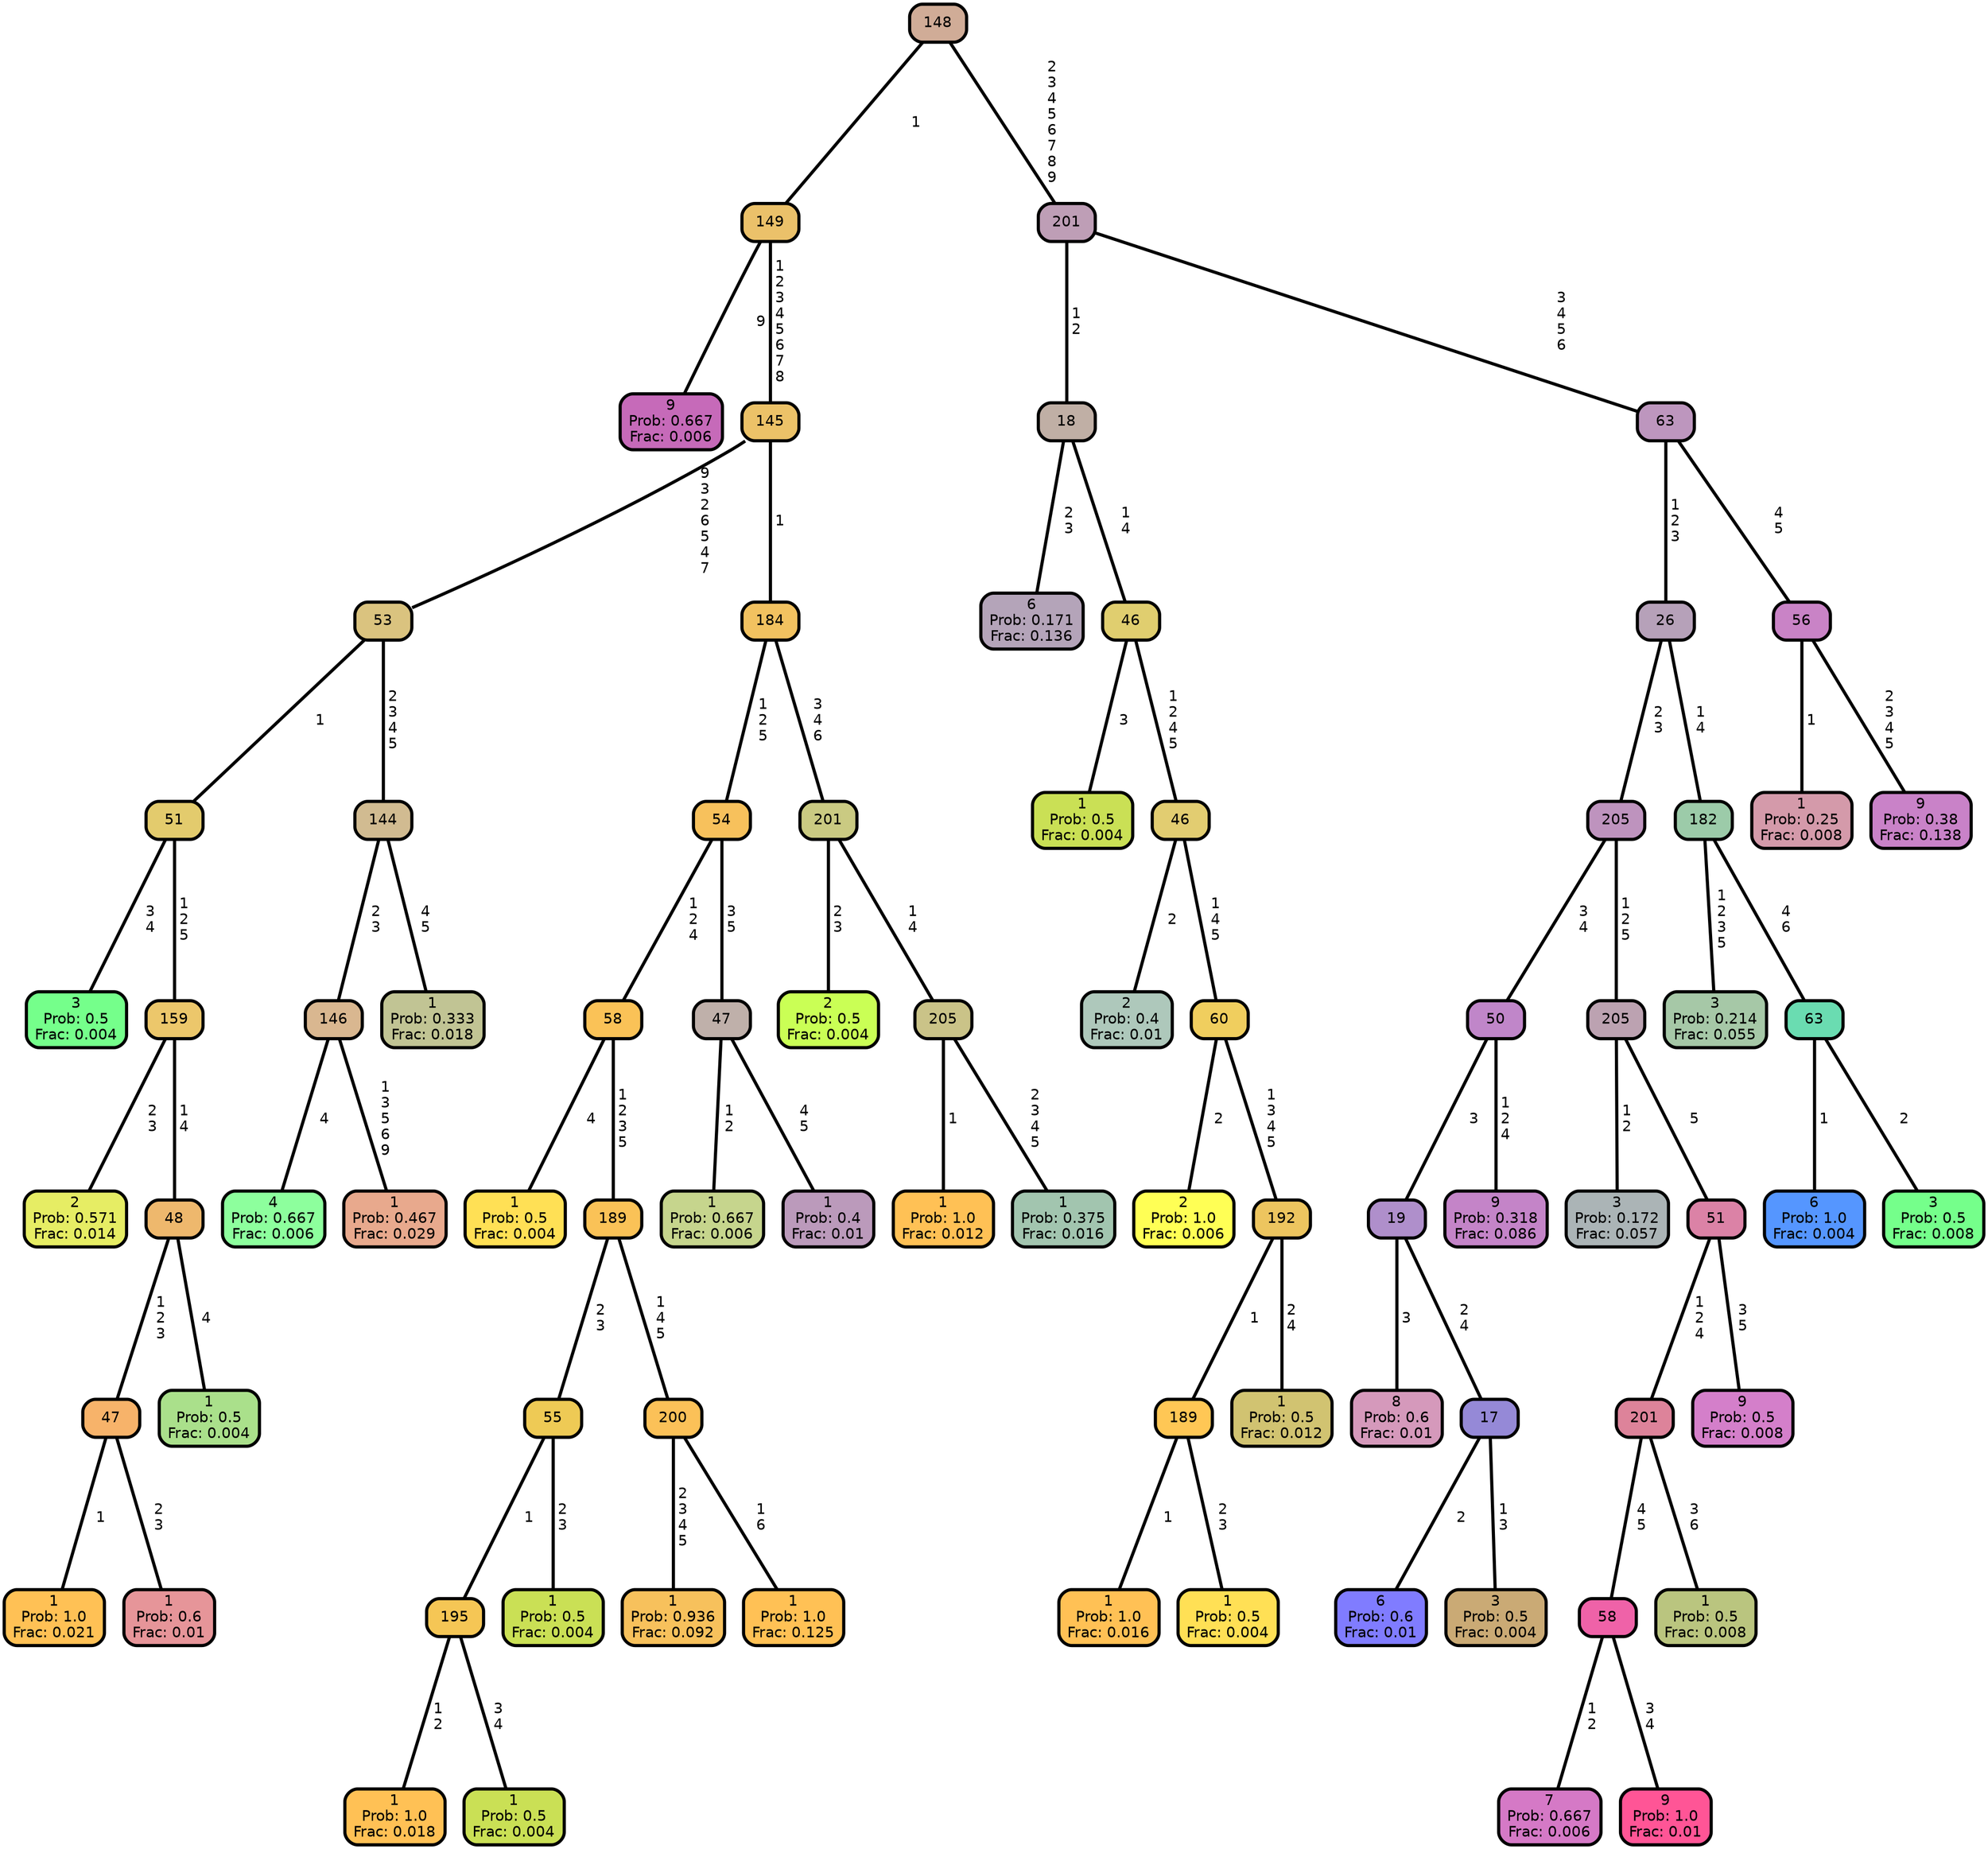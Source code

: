 graph Tree {
node [shape=box, style="filled, rounded",color="black",penwidth="3",fontcolor="black",                 fontname=helvetica] ;
graph [ranksep="0 equally", splines=straight,                 bgcolor=transparent, dpi=200] ;
edge [fontname=helvetica, color=black] ;
0 [label="9
Prob: 0.667
Frac: 0.006", fillcolor="#c66ab9"] ;
1 [label="149", fillcolor="#ebc16a"] ;
2 [label="3
Prob: 0.5
Frac: 0.004", fillcolor="#75ff8b"] ;
3 [label="51", fillcolor="#e3cb6d"] ;
4 [label="2
Prob: 0.571
Frac: 0.014", fillcolor="#e6ed64"] ;
5 [label="159", fillcolor="#ecc76b"] ;
6 [label="1
Prob: 1.0
Frac: 0.021", fillcolor="#ffc155"] ;
7 [label="47", fillcolor="#f7b36a"] ;
8 [label="1
Prob: 0.6
Frac: 0.01", fillcolor="#e69599"] ;
9 [label="48", fillcolor="#eeb86d"] ;
10 [label="1
Prob: 0.5
Frac: 0.004", fillcolor="#aae08b"] ;
11 [label="53", fillcolor="#dac37f"] ;
12 [label="4
Prob: 0.667
Frac: 0.006", fillcolor="#8dff9d"] ;
13 [label="146", fillcolor="#d9b790"] ;
14 [label="1
Prob: 0.467
Frac: 0.029", fillcolor="#e8a98d"] ;
15 [label="144", fillcolor="#d1bb91"] ;
16 [label="1
Prob: 0.333
Frac: 0.018", fillcolor="#c1c494"] ;
17 [label="145", fillcolor="#ecc268"] ;
18 [label="1
Prob: 0.5
Frac: 0.004", fillcolor="#ffe055"] ;
19 [label="58", fillcolor="#fac257"] ;
20 [label="1
Prob: 1.0
Frac: 0.018", fillcolor="#ffc155"] ;
21 [label="195", fillcolor="#f5c655"] ;
22 [label="1
Prob: 0.5
Frac: 0.004", fillcolor="#cae055"] ;
23 [label="55", fillcolor="#eeca55"] ;
24 [label="1
Prob: 0.5
Frac: 0.004", fillcolor="#cae055"] ;
25 [label="189", fillcolor="#fac257"] ;
26 [label="1
Prob: 0.936
Frac: 0.092", fillcolor="#f7c15c"] ;
27 [label="200", fillcolor="#fbc158"] ;
28 [label="1
Prob: 1.0
Frac: 0.125", fillcolor="#ffc155"] ;
29 [label="54", fillcolor="#f7c15c"] ;
30 [label="1
Prob: 0.667
Frac: 0.006", fillcolor="#c6d58d"] ;
31 [label="47", fillcolor="#bfb0aa"] ;
32 [label="1
Prob: 0.4
Frac: 0.01", fillcolor="#bb9abb"] ;
33 [label="184", fillcolor="#f2c260"] ;
34 [label="2
Prob: 0.5
Frac: 0.004", fillcolor="#caff55"] ;
35 [label="201", fillcolor="#caca82"] ;
36 [label="1
Prob: 1.0
Frac: 0.012", fillcolor="#ffc155"] ;
37 [label="205", fillcolor="#cac388"] ;
38 [label="1
Prob: 0.375
Frac: 0.016", fillcolor="#a2c5af"] ;
39 [label="148", fillcolor="#d0ac97"] ;
40 [label="6
Prob: 0.171
Frac: 0.136", fillcolor="#b4a4b9"] ;
41 [label="18", fillcolor="#c0afa5"] ;
42 [label="1
Prob: 0.5
Frac: 0.004", fillcolor="#cae055"] ;
43 [label="46", fillcolor="#e0ce6f"] ;
44 [label="2
Prob: 0.4
Frac: 0.01", fillcolor="#aec8bb"] ;
45 [label="46", fillcolor="#e2cd71"] ;
46 [label="2
Prob: 1.0
Frac: 0.006", fillcolor="#ffff55"] ;
47 [label="60", fillcolor="#f0ce5e"] ;
48 [label="1
Prob: 1.0
Frac: 0.016", fillcolor="#ffc155"] ;
49 [label="189", fillcolor="#ffc755"] ;
50 [label="1
Prob: 0.5
Frac: 0.004", fillcolor="#ffe055"] ;
51 [label="192", fillcolor="#edc55f"] ;
52 [label="1
Prob: 0.5
Frac: 0.012", fillcolor="#d1c371"] ;
53 [label="201", fillcolor="#be9eb6"] ;
54 [label="8
Prob: 0.6
Frac: 0.01", fillcolor="#d599bb"] ;
55 [label="19", fillcolor="#af8fcb"] ;
56 [label="6
Prob: 0.6
Frac: 0.01", fillcolor="#807cff"] ;
57 [label="17", fillcolor="#9589d7"] ;
58 [label="3
Prob: 0.5
Frac: 0.004", fillcolor="#caaa75"] ;
59 [label="50", fillcolor="#c086c9"] ;
60 [label="9
Prob: 0.318
Frac: 0.086", fillcolor="#c484c8"] ;
61 [label="205", fillcolor="#be93be"] ;
62 [label="3
Prob: 0.172
Frac: 0.057", fillcolor="#abb4b6"] ;
63 [label="205", fillcolor="#bca2b1"] ;
64 [label="7
Prob: 0.667
Frac: 0.006", fillcolor="#d579c6"] ;
65 [label="58", fillcolor="#ef62a8"] ;
66 [label="9
Prob: 1.0
Frac: 0.01", fillcolor="#ff5596"] ;
67 [label="201", fillcolor="#dd839a"] ;
68 [label="1
Prob: 0.5
Frac: 0.008", fillcolor="#bac57f"] ;
69 [label="51", fillcolor="#db82a6"] ;
70 [label="9
Prob: 0.5
Frac: 0.008", fillcolor="#d47fca"] ;
71 [label="26", fillcolor="#b6a1b9"] ;
72 [label="3
Prob: 0.214
Frac: 0.055", fillcolor="#a6c8a7"] ;
73 [label="182", fillcolor="#9ccba9"] ;
74 [label="6
Prob: 1.0
Frac: 0.004", fillcolor="#5596ff"] ;
75 [label="63", fillcolor="#6adcb1"] ;
76 [label="3
Prob: 0.5
Frac: 0.008", fillcolor="#75ff8b"] ;
77 [label="63", fillcolor="#bd96be"] ;
78 [label="1
Prob: 0.25
Frac: 0.008", fillcolor="#d49aaa"] ;
79 [label="56", fillcolor="#c983c6"] ;
80 [label="9
Prob: 0.38
Frac: 0.138", fillcolor="#c982c8"] ;
1 -- 0 [label=" 9",penwidth=3] ;
1 -- 17 [label=" 1\n 2\n 3\n 4\n 5\n 6\n 7\n 8",penwidth=3] ;
3 -- 2 [label=" 3\n 4",penwidth=3] ;
3 -- 5 [label=" 1\n 2\n 5",penwidth=3] ;
5 -- 4 [label=" 2\n 3",penwidth=3] ;
5 -- 9 [label=" 1\n 4",penwidth=3] ;
7 -- 6 [label=" 1",penwidth=3] ;
7 -- 8 [label=" 2\n 3",penwidth=3] ;
9 -- 7 [label=" 1\n 2\n 3",penwidth=3] ;
9 -- 10 [label=" 4",penwidth=3] ;
11 -- 3 [label=" 1",penwidth=3] ;
11 -- 15 [label=" 2\n 3\n 4\n 5",penwidth=3] ;
13 -- 12 [label=" 4",penwidth=3] ;
13 -- 14 [label=" 1\n 3\n 5\n 6\n 9",penwidth=3] ;
15 -- 13 [label=" 2\n 3",penwidth=3] ;
15 -- 16 [label=" 4\n 5",penwidth=3] ;
17 -- 11 [label=" 9\n 3\n 2\n 6\n 5\n 4\n 7",penwidth=3] ;
17 -- 33 [label=" 1",penwidth=3] ;
19 -- 18 [label=" 4",penwidth=3] ;
19 -- 25 [label=" 1\n 2\n 3\n 5",penwidth=3] ;
21 -- 20 [label=" 1\n 2",penwidth=3] ;
21 -- 22 [label=" 3\n 4",penwidth=3] ;
23 -- 21 [label=" 1",penwidth=3] ;
23 -- 24 [label=" 2\n 3",penwidth=3] ;
25 -- 23 [label=" 2\n 3",penwidth=3] ;
25 -- 27 [label=" 1\n 4\n 5",penwidth=3] ;
27 -- 26 [label=" 2\n 3\n 4\n 5",penwidth=3] ;
27 -- 28 [label=" 1\n 6",penwidth=3] ;
29 -- 19 [label=" 1\n 2\n 4",penwidth=3] ;
29 -- 31 [label=" 3\n 5",penwidth=3] ;
31 -- 30 [label=" 1\n 2",penwidth=3] ;
31 -- 32 [label=" 4\n 5",penwidth=3] ;
33 -- 29 [label=" 1\n 2\n 5",penwidth=3] ;
33 -- 35 [label=" 3\n 4\n 6",penwidth=3] ;
35 -- 34 [label=" 2\n 3",penwidth=3] ;
35 -- 37 [label=" 1\n 4",penwidth=3] ;
37 -- 36 [label=" 1",penwidth=3] ;
37 -- 38 [label=" 2\n 3\n 4\n 5",penwidth=3] ;
39 -- 1 [label=" 1",penwidth=3] ;
39 -- 53 [label=" 2\n 3\n 4\n 5\n 6\n 7\n 8\n 9",penwidth=3] ;
41 -- 40 [label=" 2\n 3",penwidth=3] ;
41 -- 43 [label=" 1\n 4",penwidth=3] ;
43 -- 42 [label=" 3",penwidth=3] ;
43 -- 45 [label=" 1\n 2\n 4\n 5",penwidth=3] ;
45 -- 44 [label=" 2",penwidth=3] ;
45 -- 47 [label=" 1\n 4\n 5",penwidth=3] ;
47 -- 46 [label=" 2",penwidth=3] ;
47 -- 51 [label=" 1\n 3\n 4\n 5",penwidth=3] ;
49 -- 48 [label=" 1",penwidth=3] ;
49 -- 50 [label=" 2\n 3",penwidth=3] ;
51 -- 49 [label=" 1",penwidth=3] ;
51 -- 52 [label=" 2\n 4",penwidth=3] ;
53 -- 41 [label=" 1\n 2",penwidth=3] ;
53 -- 77 [label=" 3\n 4\n 5\n 6",penwidth=3] ;
55 -- 54 [label=" 3",penwidth=3] ;
55 -- 57 [label=" 2\n 4",penwidth=3] ;
57 -- 56 [label=" 2",penwidth=3] ;
57 -- 58 [label=" 1\n 3",penwidth=3] ;
59 -- 55 [label=" 3",penwidth=3] ;
59 -- 60 [label=" 1\n 2\n 4",penwidth=3] ;
61 -- 59 [label=" 3\n 4",penwidth=3] ;
61 -- 63 [label=" 1\n 2\n 5",penwidth=3] ;
63 -- 62 [label=" 1\n 2",penwidth=3] ;
63 -- 69 [label=" 5",penwidth=3] ;
65 -- 64 [label=" 1\n 2",penwidth=3] ;
65 -- 66 [label=" 3\n 4",penwidth=3] ;
67 -- 65 [label=" 4\n 5",penwidth=3] ;
67 -- 68 [label=" 3\n 6",penwidth=3] ;
69 -- 67 [label=" 1\n 2\n 4",penwidth=3] ;
69 -- 70 [label=" 3\n 5",penwidth=3] ;
71 -- 61 [label=" 2\n 3",penwidth=3] ;
71 -- 73 [label=" 1\n 4",penwidth=3] ;
73 -- 72 [label=" 1\n 2\n 3\n 5",penwidth=3] ;
73 -- 75 [label=" 4\n 6",penwidth=3] ;
75 -- 74 [label=" 1",penwidth=3] ;
75 -- 76 [label=" 2",penwidth=3] ;
77 -- 71 [label=" 1\n 2\n 3",penwidth=3] ;
77 -- 79 [label=" 4\n 5",penwidth=3] ;
79 -- 78 [label=" 1",penwidth=3] ;
79 -- 80 [label=" 2\n 3\n 4\n 5",penwidth=3] ;
{rank = same;}}